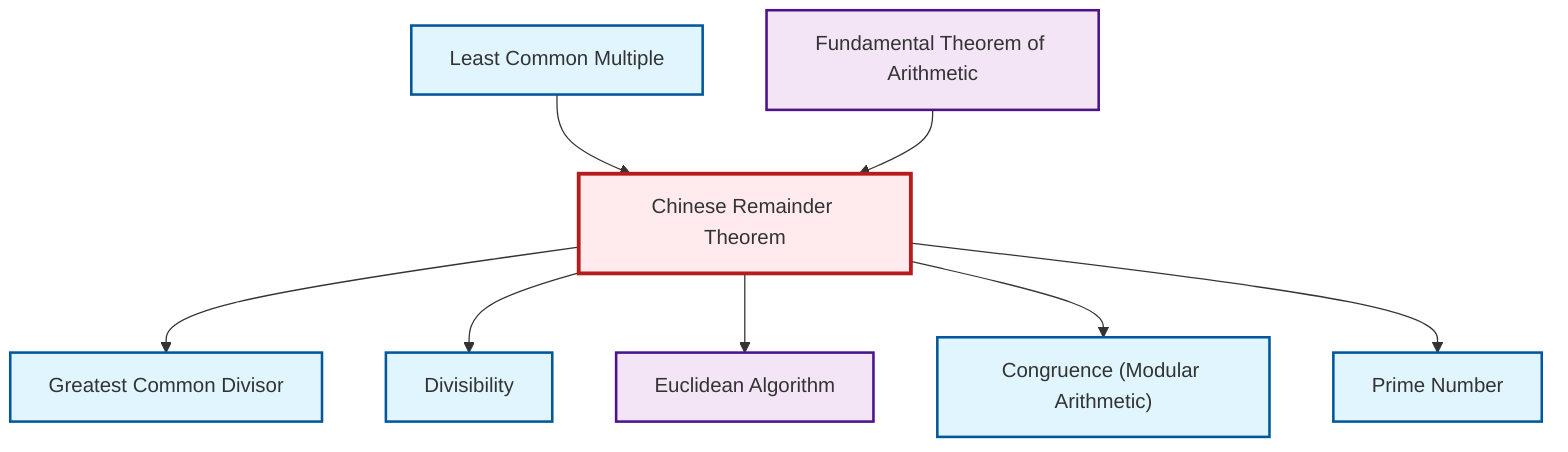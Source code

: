 graph TD
    classDef definition fill:#e1f5fe,stroke:#01579b,stroke-width:2px
    classDef theorem fill:#f3e5f5,stroke:#4a148c,stroke-width:2px
    classDef axiom fill:#fff3e0,stroke:#e65100,stroke-width:2px
    classDef example fill:#e8f5e9,stroke:#1b5e20,stroke-width:2px
    classDef current fill:#ffebee,stroke:#b71c1c,stroke-width:3px
    def-divisibility["Divisibility"]:::definition
    thm-fundamental-arithmetic["Fundamental Theorem of Arithmetic"]:::theorem
    thm-euclidean-algorithm["Euclidean Algorithm"]:::theorem
    thm-chinese-remainder["Chinese Remainder Theorem"]:::theorem
    def-lcm["Least Common Multiple"]:::definition
    def-gcd["Greatest Common Divisor"]:::definition
    def-congruence["Congruence (Modular Arithmetic)"]:::definition
    def-prime["Prime Number"]:::definition
    thm-chinese-remainder --> def-gcd
    def-lcm --> thm-chinese-remainder
    thm-chinese-remainder --> def-divisibility
    thm-chinese-remainder --> thm-euclidean-algorithm
    thm-fundamental-arithmetic --> thm-chinese-remainder
    thm-chinese-remainder --> def-congruence
    thm-chinese-remainder --> def-prime
    class thm-chinese-remainder current
